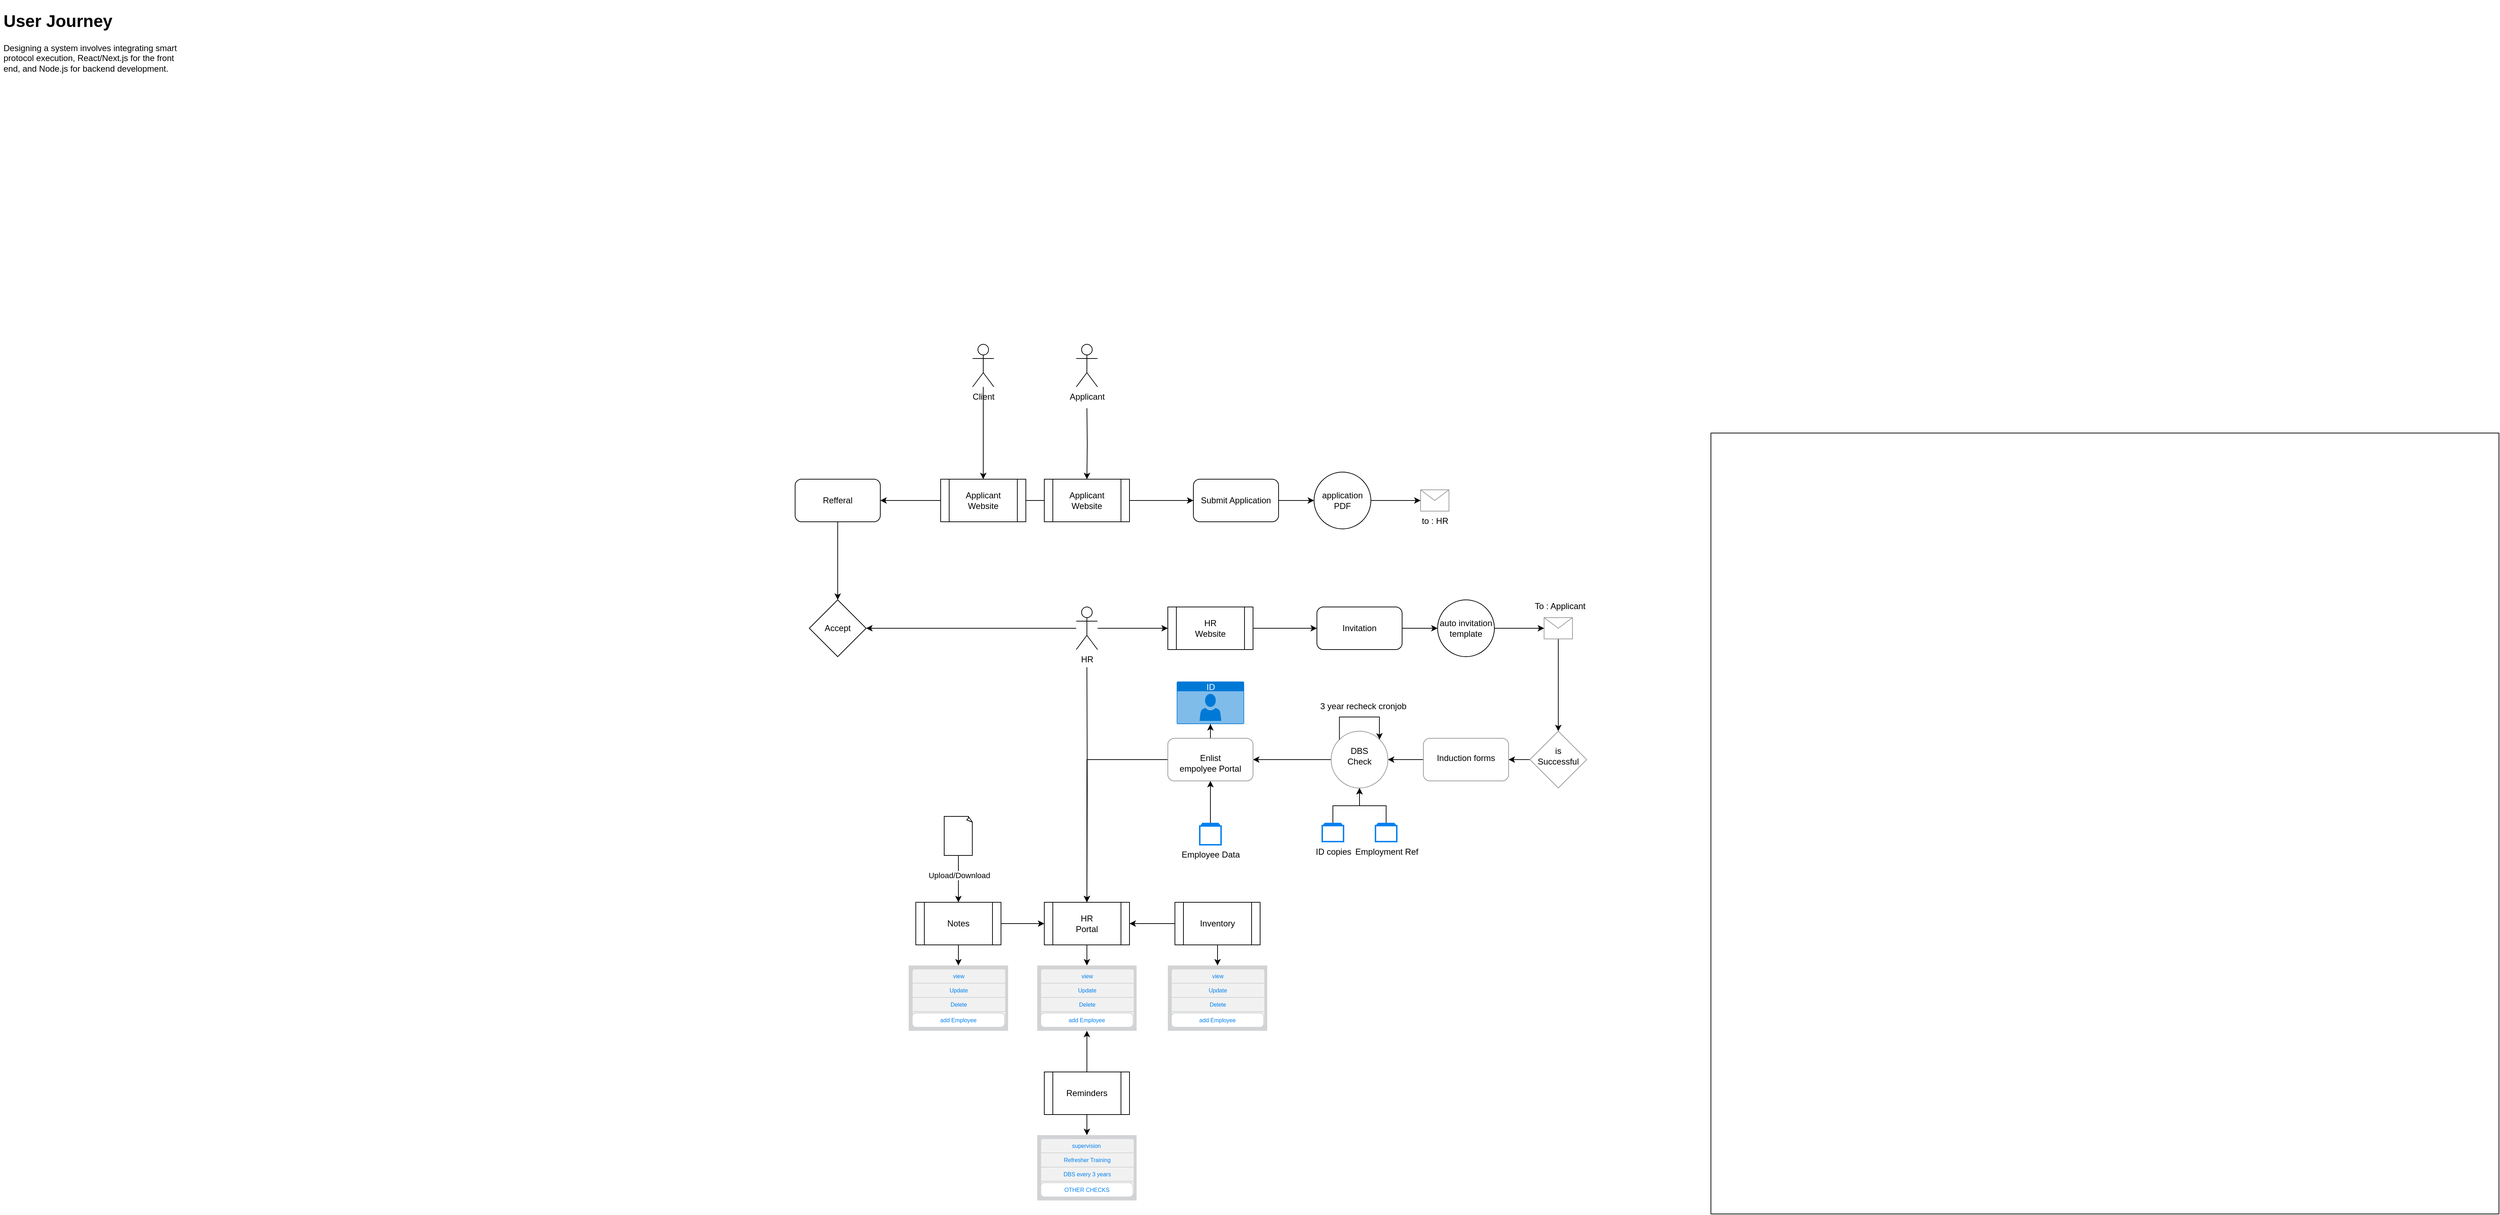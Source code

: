 <mxfile version="23.1.2" type="github">
  <diagram name="Page-1" id="7jnju3X13NSetyP83VK7">
    <mxGraphModel dx="2552" dy="1962" grid="1" gridSize="10" guides="1" tooltips="1" connect="1" arrows="1" fold="1" page="1" pageScale="1" pageWidth="850" pageHeight="1100" math="0" shadow="0">
      <root>
        <mxCell id="0" />
        <mxCell id="1" parent="0" />
        <mxCell id="fMP2AaIuiXEpkMYZhFBn-1" value="" style="rounded=0;whiteSpace=wrap;html=1;" vertex="1" parent="1">
          <mxGeometry x="1820" y="10" width="1110" height="1100" as="geometry" />
        </mxCell>
        <mxCell id="PZjx9glAYog10NwFBfw6-6" style="edgeStyle=orthogonalEdgeStyle;rounded=0;orthogonalLoop=1;jettySize=auto;html=1;entryX=0;entryY=0.5;entryDx=0;entryDy=0;" parent="1" source="PZjx9glAYog10NwFBfw6-1" target="PZjx9glAYog10NwFBfw6-2" edge="1">
          <mxGeometry relative="1" as="geometry" />
        </mxCell>
        <mxCell id="PZjx9glAYog10NwFBfw6-1" value="Applicant&lt;br&gt;Website" style="shape=process;whiteSpace=wrap;html=1;backgroundOutline=1;" parent="1" vertex="1">
          <mxGeometry x="881" y="75" width="120" height="60" as="geometry" />
        </mxCell>
        <mxCell id="PZjx9glAYog10NwFBfw6-11" value="" style="edgeStyle=orthogonalEdgeStyle;rounded=0;orthogonalLoop=1;jettySize=auto;html=1;" parent="1" source="PZjx9glAYog10NwFBfw6-2" target="PZjx9glAYog10NwFBfw6-10" edge="1">
          <mxGeometry relative="1" as="geometry" />
        </mxCell>
        <mxCell id="PZjx9glAYog10NwFBfw6-2" value="Submit Application" style="rounded=1;whiteSpace=wrap;html=1;" parent="1" vertex="1">
          <mxGeometry x="1091" y="75" width="120" height="60" as="geometry" />
        </mxCell>
        <mxCell id="fMP2AaIuiXEpkMYZhFBn-12" style="edgeStyle=orthogonalEdgeStyle;rounded=0;orthogonalLoop=1;jettySize=auto;html=1;" edge="1" parent="1" target="PZjx9glAYog10NwFBfw6-1">
          <mxGeometry relative="1" as="geometry">
            <mxPoint x="941" y="-25" as="sourcePoint" />
          </mxGeometry>
        </mxCell>
        <mxCell id="PZjx9glAYog10NwFBfw6-3" value="Applicant" style="shape=umlActor;verticalLabelPosition=bottom;verticalAlign=top;html=1;outlineConnect=0;" parent="1" vertex="1">
          <mxGeometry x="926" y="-115" width="30" height="60" as="geometry" />
        </mxCell>
        <mxCell id="PZjx9glAYog10NwFBfw6-7" value="to : HR" style="verticalLabelPosition=bottom;shadow=0;dashed=0;align=center;html=1;verticalAlign=top;strokeWidth=1;shape=mxgraph.mockup.misc.mail2;strokeColor=#999999;" parent="1" vertex="1">
          <mxGeometry x="1411" y="90" width="40" height="30" as="geometry" />
        </mxCell>
        <mxCell id="PZjx9glAYog10NwFBfw6-12" value="" style="edgeStyle=orthogonalEdgeStyle;rounded=0;orthogonalLoop=1;jettySize=auto;html=1;" parent="1" source="PZjx9glAYog10NwFBfw6-10" target="PZjx9glAYog10NwFBfw6-7" edge="1">
          <mxGeometry relative="1" as="geometry" />
        </mxCell>
        <mxCell id="PZjx9glAYog10NwFBfw6-10" value="application PDF" style="ellipse;whiteSpace=wrap;html=1;aspect=fixed;" parent="1" vertex="1">
          <mxGeometry x="1261" y="65" width="80" height="80" as="geometry" />
        </mxCell>
        <mxCell id="PZjx9glAYog10NwFBfw6-13" style="edgeStyle=orthogonalEdgeStyle;rounded=0;orthogonalLoop=1;jettySize=auto;html=1;entryX=0;entryY=0.5;entryDx=0;entryDy=0;" parent="1" source="PZjx9glAYog10NwFBfw6-14" target="PZjx9glAYog10NwFBfw6-16" edge="1">
          <mxGeometry relative="1" as="geometry" />
        </mxCell>
        <mxCell id="PZjx9glAYog10NwFBfw6-14" value="HR&lt;br&gt;Website" style="shape=process;whiteSpace=wrap;html=1;backgroundOutline=1;" parent="1" vertex="1">
          <mxGeometry x="1055" y="255" width="120" height="60" as="geometry" />
        </mxCell>
        <mxCell id="PZjx9glAYog10NwFBfw6-15" value="" style="edgeStyle=orthogonalEdgeStyle;rounded=0;orthogonalLoop=1;jettySize=auto;html=1;" parent="1" source="PZjx9glAYog10NwFBfw6-16" target="PZjx9glAYog10NwFBfw6-21" edge="1">
          <mxGeometry relative="1" as="geometry" />
        </mxCell>
        <mxCell id="PZjx9glAYog10NwFBfw6-16" value="Invitation" style="rounded=1;whiteSpace=wrap;html=1;" parent="1" vertex="1">
          <mxGeometry x="1265" y="255" width="120" height="60" as="geometry" />
        </mxCell>
        <mxCell id="PZjx9glAYog10NwFBfw6-17" style="edgeStyle=orthogonalEdgeStyle;rounded=0;orthogonalLoop=1;jettySize=auto;html=1;entryX=0;entryY=0.5;entryDx=0;entryDy=0;" parent="1" source="PZjx9glAYog10NwFBfw6-18" target="PZjx9glAYog10NwFBfw6-14" edge="1">
          <mxGeometry relative="1" as="geometry" />
        </mxCell>
        <mxCell id="PZjx9glAYog10NwFBfw6-68" style="edgeStyle=orthogonalEdgeStyle;rounded=0;orthogonalLoop=1;jettySize=auto;html=1;" parent="1" target="PZjx9glAYog10NwFBfw6-58" edge="1">
          <mxGeometry relative="1" as="geometry">
            <mxPoint x="941" y="340" as="sourcePoint" />
          </mxGeometry>
        </mxCell>
        <mxCell id="fMP2AaIuiXEpkMYZhFBn-17" style="edgeStyle=orthogonalEdgeStyle;rounded=0;orthogonalLoop=1;jettySize=auto;html=1;entryX=1;entryY=0.5;entryDx=0;entryDy=0;" edge="1" parent="1" source="PZjx9glAYog10NwFBfw6-18">
          <mxGeometry relative="1" as="geometry">
            <mxPoint x="630" y="285" as="targetPoint" />
          </mxGeometry>
        </mxCell>
        <mxCell id="PZjx9glAYog10NwFBfw6-18" value="HR" style="shape=umlActor;verticalLabelPosition=bottom;verticalAlign=top;html=1;outlineConnect=0;" parent="1" vertex="1">
          <mxGeometry x="926" y="255" width="30" height="60" as="geometry" />
        </mxCell>
        <mxCell id="PZjx9glAYog10NwFBfw6-23" value="" style="edgeStyle=orthogonalEdgeStyle;rounded=0;orthogonalLoop=1;jettySize=auto;html=1;" parent="1" source="PZjx9glAYog10NwFBfw6-19" target="PZjx9glAYog10NwFBfw6-22" edge="1">
          <mxGeometry relative="1" as="geometry" />
        </mxCell>
        <mxCell id="PZjx9glAYog10NwFBfw6-19" value="" style="verticalLabelPosition=bottom;shadow=0;dashed=0;align=center;html=1;verticalAlign=top;strokeWidth=1;shape=mxgraph.mockup.misc.mail2;strokeColor=#999999;" parent="1" vertex="1">
          <mxGeometry x="1585" y="270" width="40" height="30" as="geometry" />
        </mxCell>
        <mxCell id="PZjx9glAYog10NwFBfw6-20" value="" style="edgeStyle=orthogonalEdgeStyle;rounded=0;orthogonalLoop=1;jettySize=auto;html=1;" parent="1" source="PZjx9glAYog10NwFBfw6-21" target="PZjx9glAYog10NwFBfw6-19" edge="1">
          <mxGeometry relative="1" as="geometry" />
        </mxCell>
        <mxCell id="PZjx9glAYog10NwFBfw6-21" value="auto invitation template" style="ellipse;whiteSpace=wrap;html=1;aspect=fixed;" parent="1" vertex="1">
          <mxGeometry x="1435" y="245" width="80" height="80" as="geometry" />
        </mxCell>
        <mxCell id="PZjx9glAYog10NwFBfw6-25" value="" style="edgeStyle=orthogonalEdgeStyle;rounded=0;orthogonalLoop=1;jettySize=auto;html=1;" parent="1" source="PZjx9glAYog10NwFBfw6-22" target="PZjx9glAYog10NwFBfw6-24" edge="1">
          <mxGeometry relative="1" as="geometry" />
        </mxCell>
        <mxCell id="PZjx9glAYog10NwFBfw6-22" value="&lt;br&gt;is&lt;br&gt;Successful" style="rhombus;whiteSpace=wrap;html=1;verticalAlign=top;strokeColor=#999999;shadow=0;dashed=0;strokeWidth=1;" parent="1" vertex="1">
          <mxGeometry x="1565" y="430" width="80" height="80" as="geometry" />
        </mxCell>
        <mxCell id="PZjx9glAYog10NwFBfw6-35" value="" style="edgeStyle=orthogonalEdgeStyle;rounded=0;orthogonalLoop=1;jettySize=auto;html=1;" parent="1" source="PZjx9glAYog10NwFBfw6-24" target="PZjx9glAYog10NwFBfw6-34" edge="1">
          <mxGeometry relative="1" as="geometry" />
        </mxCell>
        <mxCell id="PZjx9glAYog10NwFBfw6-24" value="&lt;br&gt;Induction forms" style="rounded=1;whiteSpace=wrap;html=1;verticalAlign=top;strokeColor=#999999;shadow=0;dashed=0;strokeWidth=1;" parent="1" vertex="1">
          <mxGeometry x="1415" y="440" width="120" height="60" as="geometry" />
        </mxCell>
        <mxCell id="PZjx9glAYog10NwFBfw6-26" value="&lt;span style=&quot;color: rgb(0, 0, 0); font-family: Helvetica; font-size: 12px; font-style: normal; font-variant-ligatures: normal; font-variant-caps: normal; font-weight: 400; letter-spacing: normal; orphans: 2; text-align: center; text-indent: 0px; text-transform: none; widows: 2; word-spacing: 0px; -webkit-text-stroke-width: 0px; background-color: rgb(251, 251, 251); text-decoration-thickness: initial; text-decoration-style: initial; text-decoration-color: initial; float: none; display: inline !important;&quot;&gt;To : Applicant&lt;/span&gt;" style="text;whiteSpace=wrap;html=1;" parent="1" vertex="1">
          <mxGeometry x="1570" y="240" width="80" height="30" as="geometry" />
        </mxCell>
        <mxCell id="PZjx9glAYog10NwFBfw6-37" style="edgeStyle=orthogonalEdgeStyle;rounded=0;orthogonalLoop=1;jettySize=auto;html=1;entryX=0.5;entryY=1;entryDx=0;entryDy=0;" parent="1" source="PZjx9glAYog10NwFBfw6-31" target="PZjx9glAYog10NwFBfw6-34" edge="1">
          <mxGeometry relative="1" as="geometry" />
        </mxCell>
        <mxCell id="PZjx9glAYog10NwFBfw6-31" value="ID copies" style="html=1;verticalLabelPosition=bottom;align=center;labelBackgroundColor=#ffffff;verticalAlign=top;strokeWidth=2;strokeColor=#0080F0;shadow=0;dashed=0;shape=mxgraph.ios7.icons.folders;" parent="1" vertex="1">
          <mxGeometry x="1272.5" y="560" width="30" height="25.5" as="geometry" />
        </mxCell>
        <mxCell id="PZjx9glAYog10NwFBfw6-36" style="edgeStyle=orthogonalEdgeStyle;rounded=0;orthogonalLoop=1;jettySize=auto;html=1;entryX=0.5;entryY=1;entryDx=0;entryDy=0;" parent="1" source="PZjx9glAYog10NwFBfw6-33" target="PZjx9glAYog10NwFBfw6-34" edge="1">
          <mxGeometry relative="1" as="geometry" />
        </mxCell>
        <mxCell id="PZjx9glAYog10NwFBfw6-33" value="Employment Ref" style="html=1;verticalLabelPosition=bottom;align=center;labelBackgroundColor=#ffffff;verticalAlign=top;strokeWidth=2;strokeColor=#0080F0;shadow=0;dashed=0;shape=mxgraph.ios7.icons.folders;" parent="1" vertex="1">
          <mxGeometry x="1347.5" y="560" width="30" height="25.5" as="geometry" />
        </mxCell>
        <mxCell id="PZjx9glAYog10NwFBfw6-39" value="" style="edgeStyle=orthogonalEdgeStyle;rounded=0;orthogonalLoop=1;jettySize=auto;html=1;" parent="1" source="PZjx9glAYog10NwFBfw6-34" target="PZjx9glAYog10NwFBfw6-38" edge="1">
          <mxGeometry relative="1" as="geometry" />
        </mxCell>
        <mxCell id="PZjx9glAYog10NwFBfw6-34" value="&lt;br&gt;DBS&lt;br&gt;Check" style="ellipse;whiteSpace=wrap;html=1;verticalAlign=top;strokeColor=#999999;rounded=1;shadow=0;dashed=0;strokeWidth=1;" parent="1" vertex="1">
          <mxGeometry x="1285" y="430" width="80" height="80" as="geometry" />
        </mxCell>
        <mxCell id="PZjx9glAYog10NwFBfw6-70" value="" style="edgeStyle=orthogonalEdgeStyle;rounded=0;orthogonalLoop=1;jettySize=auto;html=1;" parent="1" source="PZjx9glAYog10NwFBfw6-38" target="PZjx9glAYog10NwFBfw6-58" edge="1">
          <mxGeometry relative="1" as="geometry" />
        </mxCell>
        <mxCell id="PZjx9glAYog10NwFBfw6-72" value="" style="edgeStyle=orthogonalEdgeStyle;rounded=0;orthogonalLoop=1;jettySize=auto;html=1;" parent="1" source="PZjx9glAYog10NwFBfw6-38" target="PZjx9glAYog10NwFBfw6-71" edge="1">
          <mxGeometry relative="1" as="geometry" />
        </mxCell>
        <mxCell id="PZjx9glAYog10NwFBfw6-38" value="&lt;br&gt;Enlist&lt;br&gt;empolyee Portal" style="whiteSpace=wrap;html=1;verticalAlign=top;strokeColor=#999999;rounded=1;shadow=0;dashed=0;strokeWidth=1;" parent="1" vertex="1">
          <mxGeometry x="1055" y="440" width="120" height="60" as="geometry" />
        </mxCell>
        <mxCell id="PZjx9glAYog10NwFBfw6-41" value="" style="edgeStyle=orthogonalEdgeStyle;rounded=0;orthogonalLoop=1;jettySize=auto;html=1;" parent="1" source="PZjx9glAYog10NwFBfw6-40" target="PZjx9glAYog10NwFBfw6-38" edge="1">
          <mxGeometry relative="1" as="geometry" />
        </mxCell>
        <mxCell id="PZjx9glAYog10NwFBfw6-40" value="Employee Data" style="html=1;verticalLabelPosition=bottom;align=center;labelBackgroundColor=#ffffff;verticalAlign=top;strokeWidth=2;strokeColor=#0080F0;shadow=0;dashed=0;shape=mxgraph.ios7.icons.folders;" parent="1" vertex="1">
          <mxGeometry x="1100" y="560" width="30" height="30" as="geometry" />
        </mxCell>
        <mxCell id="PZjx9glAYog10NwFBfw6-67" style="edgeStyle=orthogonalEdgeStyle;rounded=0;orthogonalLoop=1;jettySize=auto;html=1;entryX=0.5;entryY=0;entryDx=0;entryDy=0;" parent="1" source="PZjx9glAYog10NwFBfw6-58" target="PZjx9glAYog10NwFBfw6-59" edge="1">
          <mxGeometry relative="1" as="geometry" />
        </mxCell>
        <mxCell id="PZjx9glAYog10NwFBfw6-58" value="HR&lt;br&gt;Portal" style="shape=process;whiteSpace=wrap;html=1;backgroundOutline=1;" parent="1" vertex="1">
          <mxGeometry x="881" y="671" width="120" height="60" as="geometry" />
        </mxCell>
        <mxCell id="PZjx9glAYog10NwFBfw6-59" value="" style="shape=rect;rSize=3;strokeColor=none;fillColor=#D2D3D5;gradientColor=none;shadow=0;html=1;" parent="1" vertex="1">
          <mxGeometry x="871" y="760" width="140" height="92" as="geometry" />
        </mxCell>
        <mxCell id="PZjx9glAYog10NwFBfw6-60" value="view" style="html=1;strokeWidth=1;shadow=0;dashed=0;shape=mxgraph.ios7ui.topButton;rSize=3;strokeColor=#D2D3D5;fontSize=8;fillColor=#F1F1F1;fontColor=#0080F0;resizeWidth=1;whiteSpace=wrap;" parent="PZjx9glAYog10NwFBfw6-59" vertex="1">
          <mxGeometry width="131.463" height="20" relative="1" as="geometry">
            <mxPoint x="5" y="5" as="offset" />
          </mxGeometry>
        </mxCell>
        <mxCell id="PZjx9glAYog10NwFBfw6-61" value="Update" style="shape=rect;html=1;strokeColor=#D2D3D5;fontSize=8;fillColor=#F1F1F1;fontColor=#0080F0;resizeWidth=1;whiteSpace=wrap;" parent="PZjx9glAYog10NwFBfw6-59" vertex="1">
          <mxGeometry width="131.463" height="20" relative="1" as="geometry">
            <mxPoint x="5" y="25" as="offset" />
          </mxGeometry>
        </mxCell>
        <mxCell id="PZjx9glAYog10NwFBfw6-62" value="Delete" style="shape=rect;html=1;strokeColor=#D2D3D5;fontSize=8;fillColor=#F1F1F1;fontColor=#0080F0;resizeWidth=1;whiteSpace=wrap;" parent="PZjx9glAYog10NwFBfw6-59" vertex="1">
          <mxGeometry width="131.463" height="20" relative="1" as="geometry">
            <mxPoint x="5" y="45" as="offset" />
          </mxGeometry>
        </mxCell>
        <mxCell id="PZjx9glAYog10NwFBfw6-63" value="Label" style="html=1;strokeWidth=1;shadow=0;dashed=0;shape=mxgraph.ios7ui.bottomButton;rSize=3;strokeColor=#D2D3D5;fontSize=8;fillColor=#F1F1F1;fontColor=#0080F0;resizeWidth=1;whiteSpace=wrap;" parent="PZjx9glAYog10NwFBfw6-59" vertex="1">
          <mxGeometry width="131.463" height="20" relative="1" as="geometry">
            <mxPoint x="5" y="65" as="offset" />
          </mxGeometry>
        </mxCell>
        <mxCell id="PZjx9glAYog10NwFBfw6-64" value="add Employee" style="html=1;strokeWidth=1;shadow=0;dashed=0;shape=mxgraph.ios7ui.marginRect;rx=5;ry=5;rectMargin=5;strokeColor=#D2D3D5;fontSize=8;fillColor=#ffffff;fontColor=#0080F0;resizeWidth=1;whiteSpace=wrap;" parent="PZjx9glAYog10NwFBfw6-59" vertex="1">
          <mxGeometry y="1" width="140" height="30" relative="1" as="geometry">
            <mxPoint y="-30" as="offset" />
          </mxGeometry>
        </mxCell>
        <mxCell id="PZjx9glAYog10NwFBfw6-71" value="ID" style="html=1;whiteSpace=wrap;strokeColor=none;fillColor=#0079D6;labelPosition=center;verticalLabelPosition=middle;verticalAlign=top;align=center;fontSize=12;outlineConnect=0;spacingTop=-6;fontColor=#FFFFFF;sketch=0;shape=mxgraph.sitemap.profile;" parent="1" vertex="1">
          <mxGeometry x="1067.5" y="360" width="95" height="60" as="geometry" />
        </mxCell>
        <mxCell id="PZjx9glAYog10NwFBfw6-73" style="edgeStyle=orthogonalEdgeStyle;rounded=0;orthogonalLoop=1;jettySize=auto;html=1;entryX=0.5;entryY=0;entryDx=0;entryDy=0;" parent="1" source="PZjx9glAYog10NwFBfw6-74" target="PZjx9glAYog10NwFBfw6-75" edge="1">
          <mxGeometry relative="1" as="geometry" />
        </mxCell>
        <mxCell id="PZjx9glAYog10NwFBfw6-89" value="" style="edgeStyle=orthogonalEdgeStyle;rounded=0;orthogonalLoop=1;jettySize=auto;html=1;" parent="1" source="PZjx9glAYog10NwFBfw6-74" target="PZjx9glAYog10NwFBfw6-58" edge="1">
          <mxGeometry relative="1" as="geometry" />
        </mxCell>
        <mxCell id="PZjx9glAYog10NwFBfw6-74" value="Inventory" style="shape=process;whiteSpace=wrap;html=1;backgroundOutline=1;" parent="1" vertex="1">
          <mxGeometry x="1065" y="671" width="120" height="60" as="geometry" />
        </mxCell>
        <mxCell id="PZjx9glAYog10NwFBfw6-75" value="" style="shape=rect;rSize=3;strokeColor=none;fillColor=#D2D3D5;gradientColor=none;shadow=0;html=1;" parent="1" vertex="1">
          <mxGeometry x="1055" y="760" width="140" height="92" as="geometry" />
        </mxCell>
        <mxCell id="PZjx9glAYog10NwFBfw6-76" value="view" style="html=1;strokeWidth=1;shadow=0;dashed=0;shape=mxgraph.ios7ui.topButton;rSize=3;strokeColor=#D2D3D5;fontSize=8;fillColor=#F1F1F1;fontColor=#0080F0;resizeWidth=1;whiteSpace=wrap;" parent="PZjx9glAYog10NwFBfw6-75" vertex="1">
          <mxGeometry width="131.463" height="20" relative="1" as="geometry">
            <mxPoint x="5" y="5" as="offset" />
          </mxGeometry>
        </mxCell>
        <mxCell id="PZjx9glAYog10NwFBfw6-77" value="Update" style="shape=rect;html=1;strokeColor=#D2D3D5;fontSize=8;fillColor=#F1F1F1;fontColor=#0080F0;resizeWidth=1;whiteSpace=wrap;" parent="PZjx9glAYog10NwFBfw6-75" vertex="1">
          <mxGeometry width="131.463" height="20" relative="1" as="geometry">
            <mxPoint x="5" y="25" as="offset" />
          </mxGeometry>
        </mxCell>
        <mxCell id="PZjx9glAYog10NwFBfw6-78" value="Delete" style="shape=rect;html=1;strokeColor=#D2D3D5;fontSize=8;fillColor=#F1F1F1;fontColor=#0080F0;resizeWidth=1;whiteSpace=wrap;" parent="PZjx9glAYog10NwFBfw6-75" vertex="1">
          <mxGeometry width="131.463" height="20" relative="1" as="geometry">
            <mxPoint x="5" y="45" as="offset" />
          </mxGeometry>
        </mxCell>
        <mxCell id="PZjx9glAYog10NwFBfw6-79" value="Label" style="html=1;strokeWidth=1;shadow=0;dashed=0;shape=mxgraph.ios7ui.bottomButton;rSize=3;strokeColor=#D2D3D5;fontSize=8;fillColor=#F1F1F1;fontColor=#0080F0;resizeWidth=1;whiteSpace=wrap;" parent="PZjx9glAYog10NwFBfw6-75" vertex="1">
          <mxGeometry width="131.463" height="20" relative="1" as="geometry">
            <mxPoint x="5" y="65" as="offset" />
          </mxGeometry>
        </mxCell>
        <mxCell id="PZjx9glAYog10NwFBfw6-80" value="add Employee" style="html=1;strokeWidth=1;shadow=0;dashed=0;shape=mxgraph.ios7ui.marginRect;rx=5;ry=5;rectMargin=5;strokeColor=#D2D3D5;fontSize=8;fillColor=#ffffff;fontColor=#0080F0;resizeWidth=1;whiteSpace=wrap;" parent="PZjx9glAYog10NwFBfw6-75" vertex="1">
          <mxGeometry y="1" width="140" height="30" relative="1" as="geometry">
            <mxPoint y="-30" as="offset" />
          </mxGeometry>
        </mxCell>
        <mxCell id="PZjx9glAYog10NwFBfw6-81" style="edgeStyle=orthogonalEdgeStyle;rounded=0;orthogonalLoop=1;jettySize=auto;html=1;entryX=0.5;entryY=0;entryDx=0;entryDy=0;" parent="1" source="PZjx9glAYog10NwFBfw6-82" target="PZjx9glAYog10NwFBfw6-83" edge="1">
          <mxGeometry relative="1" as="geometry" />
        </mxCell>
        <mxCell id="PZjx9glAYog10NwFBfw6-90" value="" style="edgeStyle=orthogonalEdgeStyle;rounded=0;orthogonalLoop=1;jettySize=auto;html=1;" parent="1" source="PZjx9glAYog10NwFBfw6-82" target="PZjx9glAYog10NwFBfw6-58" edge="1">
          <mxGeometry relative="1" as="geometry" />
        </mxCell>
        <mxCell id="PZjx9glAYog10NwFBfw6-82" value="Notes" style="shape=process;whiteSpace=wrap;html=1;backgroundOutline=1;" parent="1" vertex="1">
          <mxGeometry x="700" y="671" width="120" height="60" as="geometry" />
        </mxCell>
        <mxCell id="PZjx9glAYog10NwFBfw6-83" value="" style="shape=rect;rSize=3;strokeColor=none;fillColor=#D2D3D5;gradientColor=none;shadow=0;html=1;" parent="1" vertex="1">
          <mxGeometry x="690" y="760" width="140" height="92" as="geometry" />
        </mxCell>
        <mxCell id="PZjx9glAYog10NwFBfw6-84" value="view" style="html=1;strokeWidth=1;shadow=0;dashed=0;shape=mxgraph.ios7ui.topButton;rSize=3;strokeColor=#D2D3D5;fontSize=8;fillColor=#F1F1F1;fontColor=#0080F0;resizeWidth=1;whiteSpace=wrap;" parent="PZjx9glAYog10NwFBfw6-83" vertex="1">
          <mxGeometry width="131.463" height="20" relative="1" as="geometry">
            <mxPoint x="5" y="5" as="offset" />
          </mxGeometry>
        </mxCell>
        <mxCell id="PZjx9glAYog10NwFBfw6-85" value="Update" style="shape=rect;html=1;strokeColor=#D2D3D5;fontSize=8;fillColor=#F1F1F1;fontColor=#0080F0;resizeWidth=1;whiteSpace=wrap;" parent="PZjx9glAYog10NwFBfw6-83" vertex="1">
          <mxGeometry width="131.463" height="20" relative="1" as="geometry">
            <mxPoint x="5" y="25" as="offset" />
          </mxGeometry>
        </mxCell>
        <mxCell id="PZjx9glAYog10NwFBfw6-86" value="Delete" style="shape=rect;html=1;strokeColor=#D2D3D5;fontSize=8;fillColor=#F1F1F1;fontColor=#0080F0;resizeWidth=1;whiteSpace=wrap;" parent="PZjx9glAYog10NwFBfw6-83" vertex="1">
          <mxGeometry width="131.463" height="20" relative="1" as="geometry">
            <mxPoint x="5" y="45" as="offset" />
          </mxGeometry>
        </mxCell>
        <mxCell id="PZjx9glAYog10NwFBfw6-87" value="Label" style="html=1;strokeWidth=1;shadow=0;dashed=0;shape=mxgraph.ios7ui.bottomButton;rSize=3;strokeColor=#D2D3D5;fontSize=8;fillColor=#F1F1F1;fontColor=#0080F0;resizeWidth=1;whiteSpace=wrap;" parent="PZjx9glAYog10NwFBfw6-83" vertex="1">
          <mxGeometry width="131.463" height="20" relative="1" as="geometry">
            <mxPoint x="5" y="65" as="offset" />
          </mxGeometry>
        </mxCell>
        <mxCell id="PZjx9glAYog10NwFBfw6-88" value="add Employee" style="html=1;strokeWidth=1;shadow=0;dashed=0;shape=mxgraph.ios7ui.marginRect;rx=5;ry=5;rectMargin=5;strokeColor=#D2D3D5;fontSize=8;fillColor=#ffffff;fontColor=#0080F0;resizeWidth=1;whiteSpace=wrap;" parent="PZjx9glAYog10NwFBfw6-83" vertex="1">
          <mxGeometry y="1" width="140" height="30" relative="1" as="geometry">
            <mxPoint y="-30" as="offset" />
          </mxGeometry>
        </mxCell>
        <mxCell id="PZjx9glAYog10NwFBfw6-92" value="" style="edgeStyle=orthogonalEdgeStyle;rounded=0;orthogonalLoop=1;jettySize=auto;html=1;" parent="1" source="PZjx9glAYog10NwFBfw6-91" target="PZjx9glAYog10NwFBfw6-82" edge="1">
          <mxGeometry relative="1" as="geometry" />
        </mxCell>
        <mxCell id="PZjx9glAYog10NwFBfw6-93" value="Upload/Download" style="edgeLabel;html=1;align=center;verticalAlign=middle;resizable=0;points=[];" parent="PZjx9glAYog10NwFBfw6-92" vertex="1" connectable="0">
          <mxGeometry x="-0.144" y="1" relative="1" as="geometry">
            <mxPoint as="offset" />
          </mxGeometry>
        </mxCell>
        <mxCell id="PZjx9glAYog10NwFBfw6-91" value="" style="whiteSpace=wrap;html=1;shape=mxgraph.basic.document" parent="1" vertex="1">
          <mxGeometry x="740" y="550" width="40" height="55" as="geometry" />
        </mxCell>
        <mxCell id="PZjx9glAYog10NwFBfw6-94" style="edgeStyle=orthogonalEdgeStyle;rounded=0;orthogonalLoop=1;jettySize=auto;html=1;exitX=0;exitY=0;exitDx=0;exitDy=0;entryX=1;entryY=0;entryDx=0;entryDy=0;" parent="1" source="PZjx9glAYog10NwFBfw6-34" target="PZjx9glAYog10NwFBfw6-34" edge="1">
          <mxGeometry relative="1" as="geometry">
            <Array as="points">
              <mxPoint x="1297" y="410" />
              <mxPoint x="1353" y="410" />
              <mxPoint x="1353" y="430" />
              <mxPoint x="1353" y="430" />
            </Array>
          </mxGeometry>
        </mxCell>
        <mxCell id="PZjx9glAYog10NwFBfw6-95" value="3 year recheck cronjob" style="text;html=1;align=center;verticalAlign=middle;resizable=0;points=[];autosize=1;strokeColor=none;fillColor=none;" parent="1" vertex="1">
          <mxGeometry x="1260" y="380" width="140" height="30" as="geometry" />
        </mxCell>
        <mxCell id="PZjx9glAYog10NwFBfw6-96" style="edgeStyle=orthogonalEdgeStyle;rounded=0;orthogonalLoop=1;jettySize=auto;html=1;entryX=0.5;entryY=0;entryDx=0;entryDy=0;" parent="1" source="PZjx9glAYog10NwFBfw6-97" target="PZjx9glAYog10NwFBfw6-98" edge="1">
          <mxGeometry relative="1" as="geometry" />
        </mxCell>
        <mxCell id="PZjx9glAYog10NwFBfw6-104" value="" style="edgeStyle=orthogonalEdgeStyle;rounded=0;orthogonalLoop=1;jettySize=auto;html=1;" parent="1" source="PZjx9glAYog10NwFBfw6-97" target="PZjx9glAYog10NwFBfw6-64" edge="1">
          <mxGeometry relative="1" as="geometry" />
        </mxCell>
        <mxCell id="PZjx9glAYog10NwFBfw6-97" value="Reminders" style="shape=process;whiteSpace=wrap;html=1;backgroundOutline=1;" parent="1" vertex="1">
          <mxGeometry x="881" y="910" width="120" height="60" as="geometry" />
        </mxCell>
        <mxCell id="PZjx9glAYog10NwFBfw6-98" value="" style="shape=rect;rSize=3;strokeColor=none;fillColor=#D2D3D5;gradientColor=none;shadow=0;html=1;" parent="1" vertex="1">
          <mxGeometry x="871" y="999" width="140" height="92" as="geometry" />
        </mxCell>
        <mxCell id="PZjx9glAYog10NwFBfw6-99" value="&lt;p class=&quot;MsoNormal&quot;&gt;supervision&amp;nbsp;&lt;/p&gt;" style="html=1;strokeWidth=1;shadow=0;dashed=0;shape=mxgraph.ios7ui.topButton;rSize=3;strokeColor=#D2D3D5;fontSize=8;fillColor=#F1F1F1;fontColor=#0080F0;resizeWidth=1;whiteSpace=wrap;" parent="PZjx9glAYog10NwFBfw6-98" vertex="1">
          <mxGeometry width="131.463" height="20" relative="1" as="geometry">
            <mxPoint x="5" y="5" as="offset" />
          </mxGeometry>
        </mxCell>
        <mxCell id="PZjx9glAYog10NwFBfw6-100" value="&lt;p class=&quot;MsoNormal&quot;&gt;Refresher Training&lt;/p&gt;" style="shape=rect;html=1;strokeColor=#D2D3D5;fontSize=8;fillColor=#F1F1F1;fontColor=#0080F0;resizeWidth=1;whiteSpace=wrap;" parent="PZjx9glAYog10NwFBfw6-98" vertex="1">
          <mxGeometry width="131.463" height="20" relative="1" as="geometry">
            <mxPoint x="5" y="25" as="offset" />
          </mxGeometry>
        </mxCell>
        <mxCell id="PZjx9glAYog10NwFBfw6-101" value="&lt;p class=&quot;MsoNormal&quot;&gt;DBS every 3 years&lt;/p&gt;" style="shape=rect;html=1;strokeColor=#D2D3D5;fontSize=8;fillColor=#F1F1F1;fontColor=#0080F0;resizeWidth=1;whiteSpace=wrap;" parent="PZjx9glAYog10NwFBfw6-98" vertex="1">
          <mxGeometry width="131.463" height="20" relative="1" as="geometry">
            <mxPoint x="5" y="45" as="offset" />
          </mxGeometry>
        </mxCell>
        <mxCell id="PZjx9glAYog10NwFBfw6-102" value="Label" style="html=1;strokeWidth=1;shadow=0;dashed=0;shape=mxgraph.ios7ui.bottomButton;rSize=3;strokeColor=#D2D3D5;fontSize=8;fillColor=#F1F1F1;fontColor=#0080F0;resizeWidth=1;whiteSpace=wrap;" parent="PZjx9glAYog10NwFBfw6-98" vertex="1">
          <mxGeometry width="131.463" height="20" relative="1" as="geometry">
            <mxPoint x="5" y="65" as="offset" />
          </mxGeometry>
        </mxCell>
        <mxCell id="PZjx9glAYog10NwFBfw6-103" value="&lt;p class=&quot;MsoNormal&quot;&gt;OTHER CHECKS&lt;/p&gt;" style="html=1;strokeWidth=1;shadow=0;dashed=0;shape=mxgraph.ios7ui.marginRect;rx=5;ry=5;rectMargin=5;strokeColor=#D2D3D5;fontSize=8;fillColor=#ffffff;fontColor=#0080F0;resizeWidth=1;whiteSpace=wrap;" parent="PZjx9glAYog10NwFBfw6-98" vertex="1">
          <mxGeometry y="1" width="140" height="30" relative="1" as="geometry">
            <mxPoint y="-30" as="offset" />
          </mxGeometry>
        </mxCell>
        <mxCell id="fMP2AaIuiXEpkMYZhFBn-2" value="&lt;h1&gt;&lt;span style=&quot;background-color: initial;&quot;&gt;User Journey&lt;/span&gt;&lt;br&gt;&lt;/h1&gt;&lt;div&gt;Designing a system involves integrating smart protocol execution, React/Next.js for the front end, and Node.js for backend development.&lt;br&gt;&lt;/div&gt;" style="text;html=1;strokeColor=none;fillColor=none;spacing=5;spacingTop=-20;whiteSpace=wrap;overflow=hidden;rounded=0;" vertex="1" parent="1">
          <mxGeometry x="-590" y="-590" width="260" height="160" as="geometry" />
        </mxCell>
        <mxCell id="fMP2AaIuiXEpkMYZhFBn-13" value="" style="edgeStyle=orthogonalEdgeStyle;rounded=0;orthogonalLoop=1;jettySize=auto;html=1;" edge="1" parent="1" source="fMP2AaIuiXEpkMYZhFBn-4" target="fMP2AaIuiXEpkMYZhFBn-6">
          <mxGeometry relative="1" as="geometry" />
        </mxCell>
        <mxCell id="fMP2AaIuiXEpkMYZhFBn-15" style="edgeStyle=orthogonalEdgeStyle;rounded=0;orthogonalLoop=1;jettySize=auto;html=1;entryX=0;entryY=0.5;entryDx=0;entryDy=0;endArrow=none;endFill=0;" edge="1" parent="1" source="fMP2AaIuiXEpkMYZhFBn-4" target="PZjx9glAYog10NwFBfw6-1">
          <mxGeometry relative="1" as="geometry" />
        </mxCell>
        <mxCell id="fMP2AaIuiXEpkMYZhFBn-4" value="Applicant&lt;br&gt;Website" style="shape=process;whiteSpace=wrap;html=1;backgroundOutline=1;" vertex="1" parent="1">
          <mxGeometry x="735" y="75" width="120" height="60" as="geometry" />
        </mxCell>
        <mxCell id="fMP2AaIuiXEpkMYZhFBn-18" style="edgeStyle=orthogonalEdgeStyle;rounded=0;orthogonalLoop=1;jettySize=auto;html=1;" edge="1" parent="1" source="fMP2AaIuiXEpkMYZhFBn-6">
          <mxGeometry relative="1" as="geometry">
            <mxPoint x="590" y="245" as="targetPoint" />
          </mxGeometry>
        </mxCell>
        <mxCell id="fMP2AaIuiXEpkMYZhFBn-6" value="Refferal" style="rounded=1;whiteSpace=wrap;html=1;" vertex="1" parent="1">
          <mxGeometry x="530" y="75" width="120" height="60" as="geometry" />
        </mxCell>
        <mxCell id="fMP2AaIuiXEpkMYZhFBn-7" style="edgeStyle=orthogonalEdgeStyle;rounded=0;orthogonalLoop=1;jettySize=auto;html=1;entryX=0.5;entryY=0;entryDx=0;entryDy=0;" edge="1" parent="1" source="fMP2AaIuiXEpkMYZhFBn-8" target="fMP2AaIuiXEpkMYZhFBn-4">
          <mxGeometry relative="1" as="geometry">
            <mxPoint x="795" y="-20" as="sourcePoint" />
            <Array as="points">
              <mxPoint x="795" y="50" />
              <mxPoint x="795" y="50" />
            </Array>
          </mxGeometry>
        </mxCell>
        <mxCell id="fMP2AaIuiXEpkMYZhFBn-8" value="Client" style="shape=umlActor;verticalLabelPosition=bottom;verticalAlign=top;html=1;outlineConnect=0;" vertex="1" parent="1">
          <mxGeometry x="780" y="-115" width="30" height="60" as="geometry" />
        </mxCell>
        <mxCell id="fMP2AaIuiXEpkMYZhFBn-19" value="Accept" style="rhombus;whiteSpace=wrap;html=1;" vertex="1" parent="1">
          <mxGeometry x="550" y="245" width="80" height="80" as="geometry" />
        </mxCell>
      </root>
    </mxGraphModel>
  </diagram>
</mxfile>
